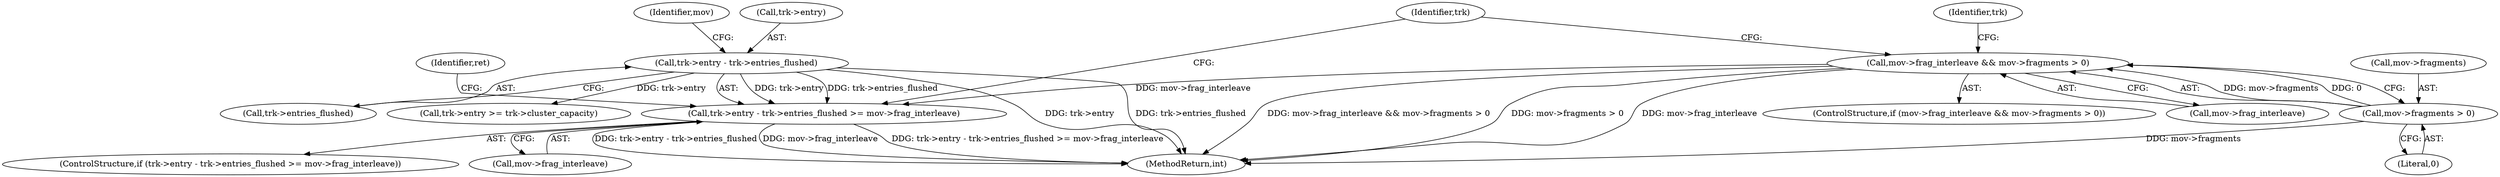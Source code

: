 digraph "0_FFmpeg_3a2d21bc5f97aa0161db3ae731fc2732be6108b8@pointer" {
"1000206" [label="(Call,trk->entry - trk->entries_flushed >= mov->frag_interleave)"];
"1000207" [label="(Call,trk->entry - trk->entries_flushed)"];
"1000195" [label="(Call,mov->frag_interleave && mov->fragments > 0)"];
"1000199" [label="(Call,mov->fragments > 0)"];
"1000221" [label="(Identifier,ret)"];
"1000195" [label="(Call,mov->frag_interleave && mov->fragments > 0)"];
"1000211" [label="(Call,trk->entries_flushed)"];
"1000215" [label="(Identifier,mov)"];
"1000802" [label="(Call,trk->entry >= trk->cluster_capacity)"];
"1000206" [label="(Call,trk->entry - trk->entries_flushed >= mov->frag_interleave)"];
"1000207" [label="(Call,trk->entry - trk->entries_flushed)"];
"1000208" [label="(Call,trk->entry)"];
"1000196" [label="(Call,mov->frag_interleave)"];
"1000199" [label="(Call,mov->fragments > 0)"];
"1000209" [label="(Identifier,trk)"];
"1000200" [label="(Call,mov->fragments)"];
"1000194" [label="(ControlStructure,if (mov->frag_interleave && mov->fragments > 0))"];
"1000231" [label="(Identifier,trk)"];
"1000205" [label="(ControlStructure,if (trk->entry - trk->entries_flushed >= mov->frag_interleave))"];
"1000214" [label="(Call,mov->frag_interleave)"];
"1001466" [label="(MethodReturn,int)"];
"1000203" [label="(Literal,0)"];
"1000206" -> "1000205"  [label="AST: "];
"1000206" -> "1000214"  [label="CFG: "];
"1000207" -> "1000206"  [label="AST: "];
"1000214" -> "1000206"  [label="AST: "];
"1000221" -> "1000206"  [label="CFG: "];
"1000231" -> "1000206"  [label="CFG: "];
"1000206" -> "1001466"  [label="DDG: mov->frag_interleave"];
"1000206" -> "1001466"  [label="DDG: trk->entry - trk->entries_flushed >= mov->frag_interleave"];
"1000206" -> "1001466"  [label="DDG: trk->entry - trk->entries_flushed"];
"1000207" -> "1000206"  [label="DDG: trk->entry"];
"1000207" -> "1000206"  [label="DDG: trk->entries_flushed"];
"1000195" -> "1000206"  [label="DDG: mov->frag_interleave"];
"1000207" -> "1000211"  [label="CFG: "];
"1000208" -> "1000207"  [label="AST: "];
"1000211" -> "1000207"  [label="AST: "];
"1000215" -> "1000207"  [label="CFG: "];
"1000207" -> "1001466"  [label="DDG: trk->entry"];
"1000207" -> "1001466"  [label="DDG: trk->entries_flushed"];
"1000207" -> "1000802"  [label="DDG: trk->entry"];
"1000195" -> "1000194"  [label="AST: "];
"1000195" -> "1000196"  [label="CFG: "];
"1000195" -> "1000199"  [label="CFG: "];
"1000196" -> "1000195"  [label="AST: "];
"1000199" -> "1000195"  [label="AST: "];
"1000209" -> "1000195"  [label="CFG: "];
"1000231" -> "1000195"  [label="CFG: "];
"1000195" -> "1001466"  [label="DDG: mov->frag_interleave && mov->fragments > 0"];
"1000195" -> "1001466"  [label="DDG: mov->fragments > 0"];
"1000195" -> "1001466"  [label="DDG: mov->frag_interleave"];
"1000199" -> "1000195"  [label="DDG: mov->fragments"];
"1000199" -> "1000195"  [label="DDG: 0"];
"1000199" -> "1000203"  [label="CFG: "];
"1000200" -> "1000199"  [label="AST: "];
"1000203" -> "1000199"  [label="AST: "];
"1000199" -> "1001466"  [label="DDG: mov->fragments"];
}
